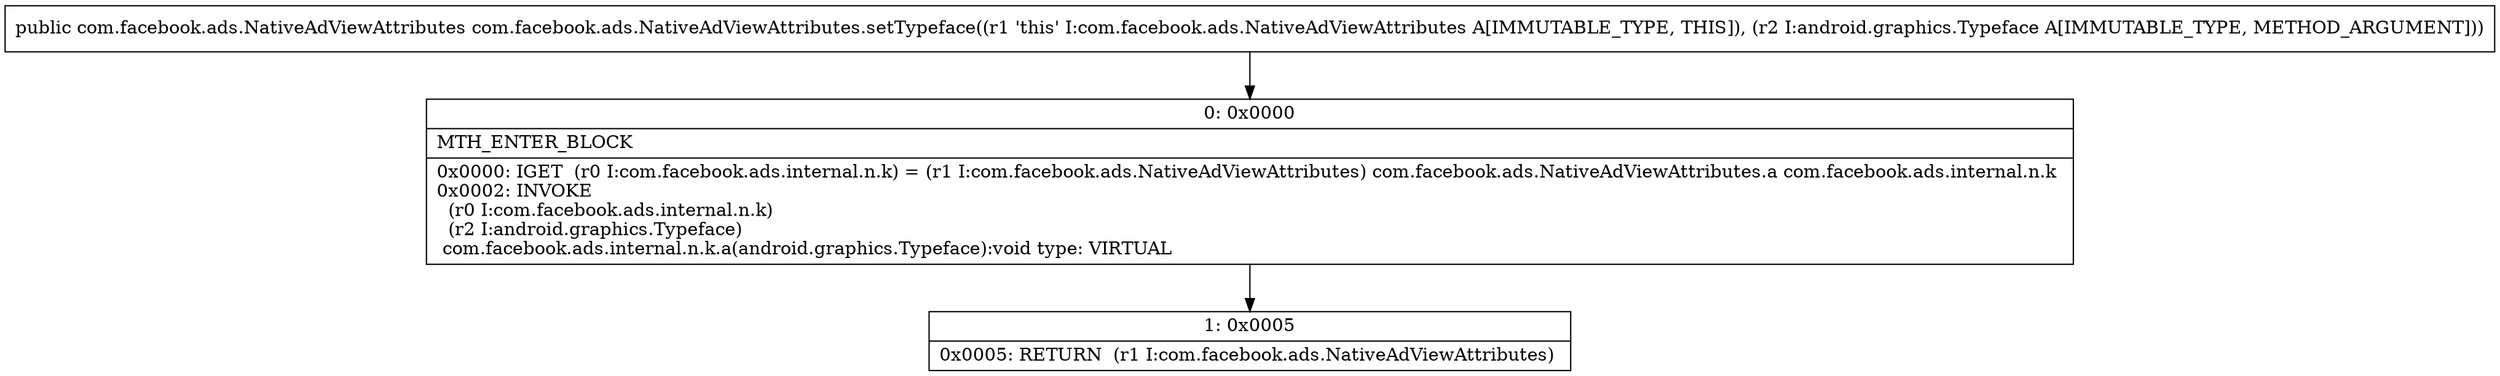 digraph "CFG forcom.facebook.ads.NativeAdViewAttributes.setTypeface(Landroid\/graphics\/Typeface;)Lcom\/facebook\/ads\/NativeAdViewAttributes;" {
Node_0 [shape=record,label="{0\:\ 0x0000|MTH_ENTER_BLOCK\l|0x0000: IGET  (r0 I:com.facebook.ads.internal.n.k) = (r1 I:com.facebook.ads.NativeAdViewAttributes) com.facebook.ads.NativeAdViewAttributes.a com.facebook.ads.internal.n.k \l0x0002: INVOKE  \l  (r0 I:com.facebook.ads.internal.n.k)\l  (r2 I:android.graphics.Typeface)\l com.facebook.ads.internal.n.k.a(android.graphics.Typeface):void type: VIRTUAL \l}"];
Node_1 [shape=record,label="{1\:\ 0x0005|0x0005: RETURN  (r1 I:com.facebook.ads.NativeAdViewAttributes) \l}"];
MethodNode[shape=record,label="{public com.facebook.ads.NativeAdViewAttributes com.facebook.ads.NativeAdViewAttributes.setTypeface((r1 'this' I:com.facebook.ads.NativeAdViewAttributes A[IMMUTABLE_TYPE, THIS]), (r2 I:android.graphics.Typeface A[IMMUTABLE_TYPE, METHOD_ARGUMENT])) }"];
MethodNode -> Node_0;
Node_0 -> Node_1;
}

